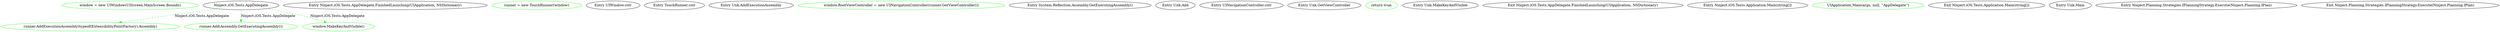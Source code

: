 digraph  {
d1 [cluster="Ninject.iOS.Tests.AppDelegate.FinishedLaunching(UIApplication, NSDictionary)", color=green, community=0, label="window = new UIWindow(UIScreen.MainScreen.Bounds)", prediction=0, span="31-31"];
d17 [label="Ninject.iOS.Tests.AppDelegate", span=""];
d0 [cluster="Ninject.iOS.Tests.AppDelegate.FinishedLaunching(UIApplication, NSDictionary)", label="Entry Ninject.iOS.Tests.AppDelegate.FinishedLaunching(UIApplication, NSDictionary)", span="28-28"];
d2 [cluster="Ninject.iOS.Tests.AppDelegate.FinishedLaunching(UIApplication, NSDictionary)", color=green, community=0, label="runner = new TouchRunner(window)", prediction=1, span="32-32"];
d9 [cluster="UIWindow.cstr", label="Entry UIWindow.cstr", span=""];
d3 [cluster="Ninject.iOS.Tests.AppDelegate.FinishedLaunching(UIApplication, NSDictionary)", color=green, community=0, label="runner.AddExecutionAssembly(typeof(ExtensibilityPointFactory).Assembly)", prediction=2, span="35-35"];
d10 [cluster="TouchRunner.cstr", label="Entry TouchRunner.cstr", span=""];
d4 [cluster="Ninject.iOS.Tests.AppDelegate.FinishedLaunching(UIApplication, NSDictionary)", color=green, community=0, label="runner.Add(Assembly.GetExecutingAssembly())", prediction=2, span="38-38"];
d11 [cluster="Unk.AddExecutionAssembly", label="Entry Unk.AddExecutionAssembly", span=""];
d5 [cluster="Ninject.iOS.Tests.AppDelegate.FinishedLaunching(UIApplication, NSDictionary)", color=green, community=0, label="window.RootViewController = new UINavigationController(runner.GetViewController())", prediction=4, span="51-51"];
d12 [cluster="System.Reflection.Assembly.GetExecutingAssembly()", label="Entry System.Reflection.Assembly.GetExecutingAssembly()", span="0-0"];
d13 [cluster="Unk.Add", label="Entry Unk.Add", span=""];
d6 [cluster="Ninject.iOS.Tests.AppDelegate.FinishedLaunching(UIApplication, NSDictionary)", color=green, community=0, label="window.MakeKeyAndVisible()", prediction=2, span="54-54"];
d14 [cluster="UINavigationController.cstr", label="Entry UINavigationController.cstr", span=""];
d15 [cluster="Unk.GetViewController", label="Entry Unk.GetViewController", span=""];
d7 [cluster="Ninject.iOS.Tests.AppDelegate.FinishedLaunching(UIApplication, NSDictionary)", color=green, community=0, label="return true;", prediction=6, span="56-56"];
d16 [cluster="Unk.MakeKeyAndVisible", label="Entry Unk.MakeKeyAndVisible", span=""];
d8 [cluster="Ninject.iOS.Tests.AppDelegate.FinishedLaunching(UIApplication, NSDictionary)", label="Exit Ninject.iOS.Tests.AppDelegate.FinishedLaunching(UIApplication, NSDictionary)", span="28-28"];
m1_0 [cluster="Ninject.iOS.Tests.Application.Main(string[])", file="Main.cs", label="Entry Ninject.iOS.Tests.Application.Main(string[])", span="12-12"];
m1_1 [cluster="Ninject.iOS.Tests.Application.Main(string[])", color=green, community=0, file="Main.cs", label="UIApplication.Main(args, null, ''AppDelegate'')", prediction=7, span="16-16"];
m1_2 [cluster="Ninject.iOS.Tests.Application.Main(string[])", file="Main.cs", label="Exit Ninject.iOS.Tests.Application.Main(string[])", span="12-12"];
m1_3 [cluster="Unk.Main", file="Main.cs", label="Entry Unk.Main", span=""];
m2_0 [cluster="Ninject.Planning.Strategies.IPlanningStrategy.Execute(Ninject.Planning.IPlan)", file="Selector.cs", label="Entry Ninject.Planning.Strategies.IPlanningStrategy.Execute(Ninject.Planning.IPlan)", span="25-25"];
m2_1 [cluster="Ninject.Planning.Strategies.IPlanningStrategy.Execute(Ninject.Planning.IPlan)", file="Selector.cs", label="Exit Ninject.Planning.Strategies.IPlanningStrategy.Execute(Ninject.Planning.IPlan)", span="25-25"];
d17 -> d3  [color=green, key=1, label="Ninject.iOS.Tests.AppDelegate", style=dashed];
d17 -> d4  [color=green, key=1, label="Ninject.iOS.Tests.AppDelegate", style=dashed];
d17 -> d6  [color=green, key=1, label="Ninject.iOS.Tests.AppDelegate", style=dashed];
}
